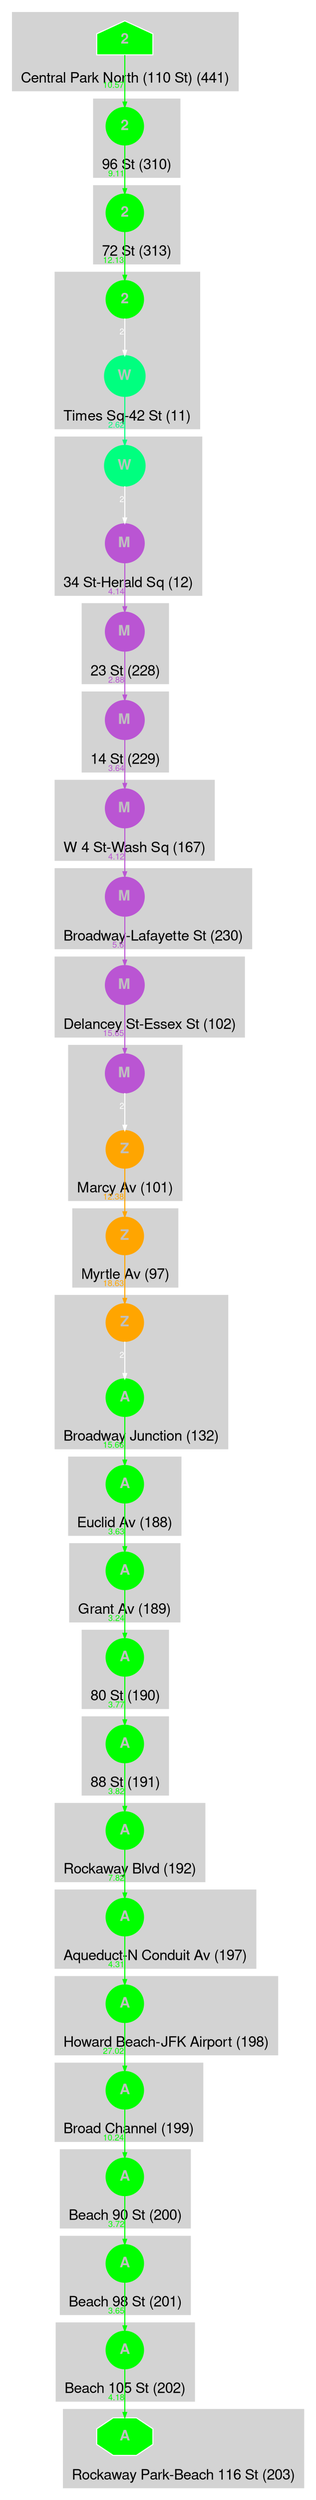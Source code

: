 
digraph G {
  fontname="Helvetica,Arial,sans-serif";
  node [fontname="Helvetica,Arial,sans-serif bold" labelloc="c"];
  edge [fontname="Helvetica,Arial,sans-serif" fontsize=8 arrowsize=0.5];
  
  subgraph cluster_310 {
    style=filled;
    color=lightgrey;
    labelloc="b";
    node [style=filled];
    node [label="2" fillcolor=green, color="green", penwidth=1, fontcolor=gray, shape="circle"]"310_2";
    label = "96 St (310)";
  }

  subgraph cluster_313 {
    style=filled;
    color=lightgrey;
    labelloc="b";
    node [style=filled];
    node [label="2" fillcolor=green, color="green", penwidth=1, fontcolor=gray, shape="circle"]"313_2";
    label = "72 St (313)";
  }

  subgraph cluster_441 {
    style=filled;
    color=lightgrey;
    labelloc="b";
    node [style=filled];
    node [label="2" fillcolor=green, color="white", penwidth=1, fontcolor=gray, shape="house"]"441_2";
    label = "Central Park North (110 St) (441)";
  }

  subgraph cluster_189 {
    style=filled;
    color=lightgrey;
    labelloc="b";
    node [style=filled];
    node [label="A" fillcolor=lime, color="lime", penwidth=1, fontcolor=gray, shape="circle"]"189_A";
    label = "Grant Av (189)";
  }

  subgraph cluster_190 {
    style=filled;
    color=lightgrey;
    labelloc="b";
    node [style=filled];
    node [label="A" fillcolor=lime, color="lime", penwidth=1, fontcolor=gray, shape="circle"]"190_A";
    label = "80 St (190)";
  }

  subgraph cluster_191 {
    style=filled;
    color=lightgrey;
    labelloc="b";
    node [style=filled];
    node [label="A" fillcolor=lime, color="lime", penwidth=1, fontcolor=gray, shape="circle"]"191_A";
    label = "88 St (191)";
  }

  subgraph cluster_192 {
    style=filled;
    color=lightgrey;
    labelloc="b";
    node [style=filled];
    node [label="A" fillcolor=lime, color="lime", penwidth=1, fontcolor=gray, shape="circle"]"192_A";
    label = "Rockaway Blvd (192)";
  }

  subgraph cluster_197 {
    style=filled;
    color=lightgrey;
    labelloc="b";
    node [style=filled];
    node [label="A" fillcolor=lime, color="lime", penwidth=1, fontcolor=gray, shape="circle"]"197_A";
    label = "Aqueduct-N Conduit Av (197)";
  }

  subgraph cluster_198 {
    style=filled;
    color=lightgrey;
    labelloc="b";
    node [style=filled];
    node [label="A" fillcolor=lime, color="lime", penwidth=1, fontcolor=gray, shape="circle"]"198_A";
    label = "Howard Beach-JFK Airport (198)";
  }

  subgraph cluster_167 {
    style=filled;
    color=lightgrey;
    labelloc="b";
    node [style=filled];
    node [label="M" fillcolor=mediumorchid, color="mediumorchid", penwidth=1, fontcolor=gray, shape="circle"]"167_M";
    label = "W 4 St-Wash Sq (167)";
  }

  subgraph cluster_188 {
    style=filled;
    color=lightgrey;
    labelloc="b";
    node [style=filled];
    node [label="A" fillcolor=lime, color="lime", penwidth=1, fontcolor=gray, shape="circle"]"188_A";
    label = "Euclid Av (188)";
  }

  subgraph cluster_132 {
    style=filled;
    color=lightgrey;
    labelloc="b";
    node [style=filled];
    node [label="A" fillcolor=lime, color="lime", penwidth=1, fontcolor=gray, shape="circle"]"132_A";
    node [label="Z" fillcolor=orange, color="orange", penwidth=1, fontcolor=gray, shape="circle"]"132_Z";
    label = "Broadway Junction (132)";
  }

  subgraph cluster_199 {
    style=filled;
    color=lightgrey;
    labelloc="b";
    node [style=filled];
    node [label="A" fillcolor=lime, color="lime", penwidth=1, fontcolor=gray, shape="circle"]"199_A";
    label = "Broad Channel (199)";
  }

  subgraph cluster_200 {
    style=filled;
    color=lightgrey;
    labelloc="b";
    node [style=filled];
    node [label="A" fillcolor=lime, color="lime", penwidth=1, fontcolor=gray, shape="circle"]"200_A";
    label = "Beach 90 St (200)";
  }

  subgraph cluster_201 {
    style=filled;
    color=lightgrey;
    labelloc="b";
    node [style=filled];
    node [label="A" fillcolor=lime, color="lime", penwidth=1, fontcolor=gray, shape="circle"]"201_A";
    label = "Beach 98 St (201)";
  }

  subgraph cluster_202 {
    style=filled;
    color=lightgrey;
    labelloc="b";
    node [style=filled];
    node [label="A" fillcolor=lime, color="lime", penwidth=1, fontcolor=gray, shape="circle"]"202_A";
    label = "Beach 105 St (202)";
  }

  subgraph cluster_203 {
    style=filled;
    color=lightgrey;
    labelloc="b";
    node [style=filled];
    node [label="A" fillcolor=lime, color="white", penwidth=1, fontcolor=gray, shape="octagon"]"203_A";
    label = "Rockaway Park-Beach 116 St (203)";
  }

  subgraph cluster_230 {
    style=filled;
    color=lightgrey;
    labelloc="b";
    node [style=filled];
    node [label="M" fillcolor=mediumorchid, color="mediumorchid", penwidth=1, fontcolor=gray, shape="circle"]"230_M";
    label = "Broadway-Lafayette St (230)";
  }

  subgraph cluster_228 {
    style=filled;
    color=lightgrey;
    labelloc="b";
    node [style=filled];
    node [label="M" fillcolor=mediumorchid, color="mediumorchid", penwidth=1, fontcolor=gray, shape="circle"]"228_M";
    label = "23 St (228)";
  }

  subgraph cluster_229 {
    style=filled;
    color=lightgrey;
    labelloc="b";
    node [style=filled];
    node [label="M" fillcolor=mediumorchid, color="mediumorchid", penwidth=1, fontcolor=gray, shape="circle"]"229_M";
    label = "14 St (229)";
  }

  subgraph cluster_97 {
    style=filled;
    color=lightgrey;
    labelloc="b";
    node [style=filled];
    node [label="Z" fillcolor=orange, color="orange", penwidth=1, fontcolor=gray, shape="circle"]"97_Z";
    label = "Myrtle Av (97)";
  }

  subgraph cluster_101 {
    style=filled;
    color=lightgrey;
    labelloc="b";
    node [style=filled];
    node [label="M" fillcolor=mediumorchid, color="mediumorchid", penwidth=1, fontcolor=gray, shape="circle"]"101_M";
    node [label="Z" fillcolor=orange, color="orange", penwidth=1, fontcolor=gray, shape="circle"]"101_Z";
    label = "Marcy Av (101)";
  }

  subgraph cluster_102 {
    style=filled;
    color=lightgrey;
    labelloc="b";
    node [style=filled];
    node [label="M" fillcolor=mediumorchid, color="mediumorchid", penwidth=1, fontcolor=gray, shape="circle"]"102_M";
    label = "Delancey St-Essex St (102)";
  }

  subgraph cluster_11 {
    style=filled;
    color=lightgrey;
    labelloc="b";
    node [style=filled];
    node [label="W" fillcolor=springgreen, color="springgreen", penwidth=1, fontcolor=gray, shape="circle"]"11_W";
    node [label="2" fillcolor=green, color="green", penwidth=1, fontcolor=gray, shape="circle"]"11_2";
    label = "Times Sq-42 St (11)";
  }

  subgraph cluster_12 {
    style=filled;
    color=lightgrey;
    labelloc="b";
    node [style=filled];
    node [label="W" fillcolor=springgreen, color="springgreen", penwidth=1, fontcolor=gray, shape="circle"]"12_W";
    node [label="M" fillcolor=mediumorchid, color="mediumorchid", penwidth=1, fontcolor=gray, shape="circle"]"12_M";
    label = "34 St-Herald Sq (12)";
  }

  "310_2" -> "313_2"[xlabel=9.11, color=green fontcolor=green penwidth=1 fontsize=8 arrowsize=0.5];
  "313_2" -> "11_2"[xlabel=12.13, color=green fontcolor=green penwidth=1 fontsize=8 arrowsize=0.5];
  "441_2" -> "310_2"[xlabel=10.57, color=green fontcolor=green penwidth=1 fontsize=8 arrowsize=0.5];
  "189_A" -> "190_A"[xlabel=3.24, color=lime fontcolor=lime penwidth=1 fontsize=8 arrowsize=0.5];
  "190_A" -> "191_A"[xlabel=3.77, color=lime fontcolor=lime penwidth=1 fontsize=8 arrowsize=0.5];
  "191_A" -> "192_A"[xlabel=3.82, color=lime fontcolor=lime penwidth=1 fontsize=8 arrowsize=0.5];
  "192_A" -> "197_A"[xlabel=7.82, color=lime fontcolor=lime penwidth=1 fontsize=8 arrowsize=0.5];
  "197_A" -> "198_A"[xlabel=4.31, color=lime fontcolor=lime penwidth=1 fontsize=8 arrowsize=0.5];
  "198_A" -> "199_A"[xlabel=27.02, color=lime fontcolor=lime penwidth=1 fontsize=8 arrowsize=0.5];
  "167_M" -> "230_M"[xlabel=4.12, color=mediumorchid fontcolor=mediumorchid penwidth=1 fontsize=8 arrowsize=0.5];
  "188_A" -> "189_A"[xlabel=3.63, color=lime fontcolor=lime penwidth=1 fontsize=8 arrowsize=0.5];
  "132_A" -> "188_A"[xlabel=15.66, color=lime fontcolor=lime penwidth=1 fontsize=8 arrowsize=0.5];
  "132_Z" -> "132_A"[xlabel=2, color=white fontcolor=white penwidth=1 fontsize=8 arrowsize=0.5];
  "199_A" -> "200_A"[xlabel=10.24, color=lime fontcolor=lime penwidth=1 fontsize=8 arrowsize=0.5];
  "200_A" -> "201_A"[xlabel=3.72, color=lime fontcolor=lime penwidth=1 fontsize=8 arrowsize=0.5];
  "201_A" -> "202_A"[xlabel=3.65, color=lime fontcolor=lime penwidth=1 fontsize=8 arrowsize=0.5];
  "202_A" -> "203_A"[xlabel=4.18, color=lime fontcolor=lime penwidth=1 fontsize=8 arrowsize=0.5];
  "230_M" -> "102_M"[xlabel=5.6, color=mediumorchid fontcolor=mediumorchid penwidth=1 fontsize=8 arrowsize=0.5];
  "228_M" -> "229_M"[xlabel=2.88, color=mediumorchid fontcolor=mediumorchid penwidth=1 fontsize=8 arrowsize=0.5];
  "229_M" -> "167_M"[xlabel=3.64, color=mediumorchid fontcolor=mediumorchid penwidth=1 fontsize=8 arrowsize=0.5];
  "97_Z" -> "132_Z"[xlabel=18.63, color=orange fontcolor=orange penwidth=1 fontsize=8 arrowsize=0.5];
  "101_M" -> "101_Z"[xlabel=2, color=white fontcolor=white penwidth=1 fontsize=8 arrowsize=0.5];
  "101_Z" -> "97_Z"[xlabel=12.38, color=orange fontcolor=orange penwidth=1 fontsize=8 arrowsize=0.5];
  "102_M" -> "101_M"[xlabel=15.65, color=mediumorchid fontcolor=mediumorchid penwidth=1 fontsize=8 arrowsize=0.5];
  "11_W" -> "12_W"[xlabel=2.62, color=springgreen fontcolor=springgreen penwidth=1 fontsize=8 arrowsize=0.5];
  "11_2" -> "11_W"[xlabel=2, color=white fontcolor=white penwidth=1 fontsize=8 arrowsize=0.5];
  "12_W" -> "12_M"[xlabel=2, color=white fontcolor=white penwidth=1 fontsize=8 arrowsize=0.5];
  "12_M" -> "228_M"[xlabel=4.14, color=mediumorchid fontcolor=mediumorchid penwidth=1 fontsize=8 arrowsize=0.5];

}
